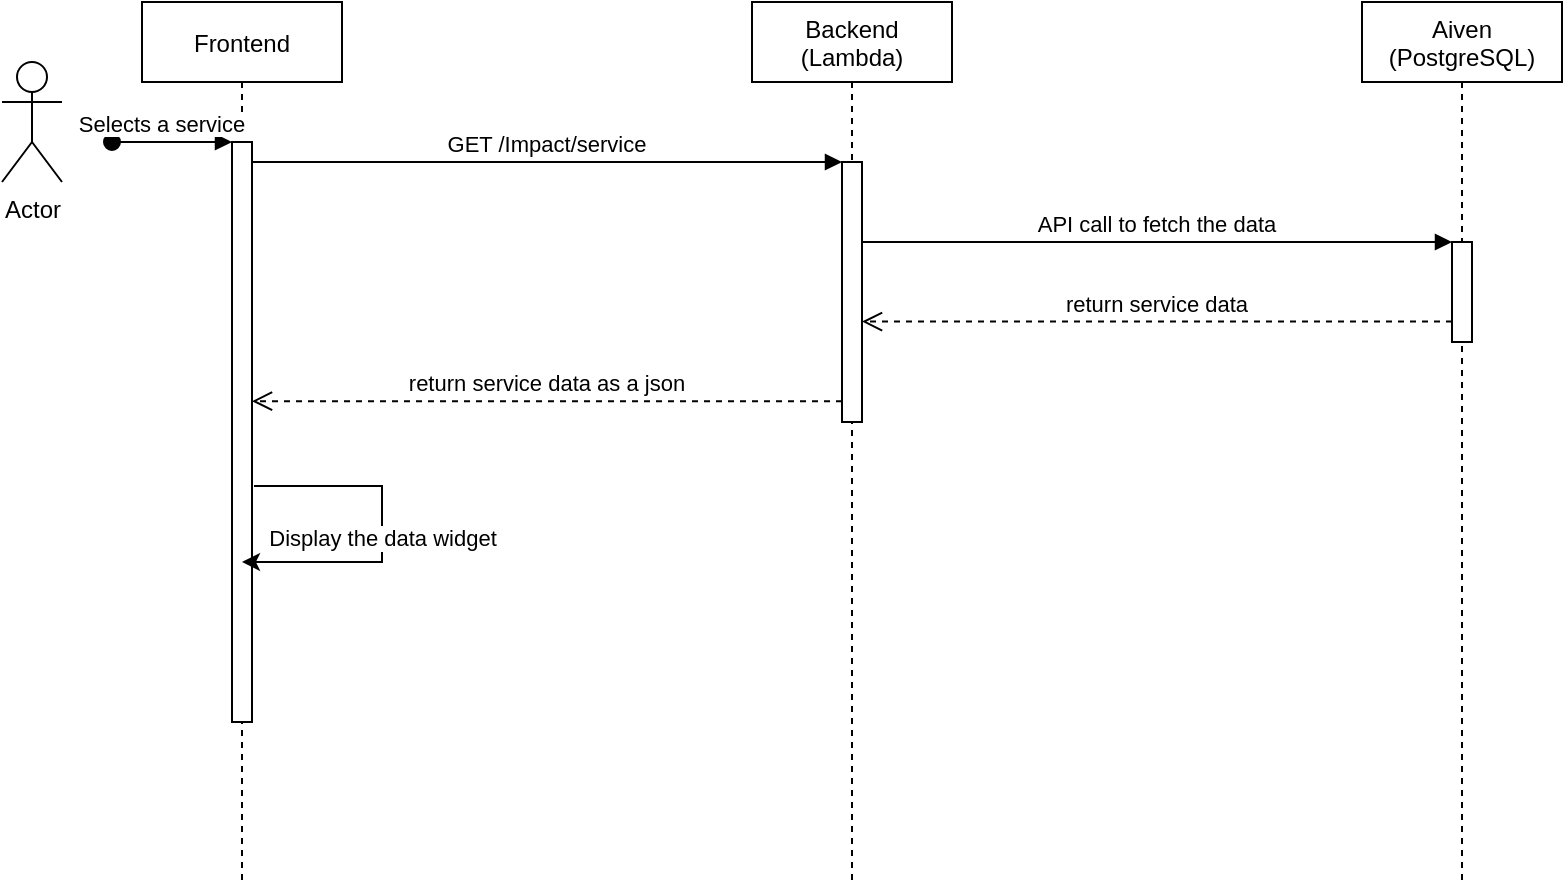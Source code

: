 <mxfile version="15.8.3" type="github">
  <diagram id="kgpKYQtTHZ0yAKxKKP6v" name="Page-1">
    <mxGraphModel dx="988" dy="530" grid="1" gridSize="10" guides="1" tooltips="1" connect="1" arrows="1" fold="1" page="1" pageScale="1" pageWidth="850" pageHeight="1100" math="0" shadow="0">
      <root>
        <mxCell id="0" />
        <mxCell id="1" parent="0" />
        <mxCell id="3nuBFxr9cyL0pnOWT2aG-1" value="Frontend" style="shape=umlLifeline;perimeter=lifelinePerimeter;container=1;collapsible=0;recursiveResize=0;rounded=0;shadow=0;strokeWidth=1;" parent="1" vertex="1">
          <mxGeometry x="120" y="80" width="100" height="440" as="geometry" />
        </mxCell>
        <mxCell id="3nuBFxr9cyL0pnOWT2aG-2" value="" style="points=[];perimeter=orthogonalPerimeter;rounded=0;shadow=0;strokeWidth=1;" parent="3nuBFxr9cyL0pnOWT2aG-1" vertex="1">
          <mxGeometry x="45" y="70" width="10" height="290" as="geometry" />
        </mxCell>
        <mxCell id="3nuBFxr9cyL0pnOWT2aG-3" value="Selects a service" style="verticalAlign=bottom;startArrow=oval;endArrow=block;startSize=8;shadow=0;strokeWidth=1;" parent="3nuBFxr9cyL0pnOWT2aG-1" target="3nuBFxr9cyL0pnOWT2aG-2" edge="1">
          <mxGeometry x="-0.167" relative="1" as="geometry">
            <mxPoint x="-15" y="70" as="sourcePoint" />
            <mxPoint as="offset" />
          </mxGeometry>
        </mxCell>
        <mxCell id="3nuBFxr9cyL0pnOWT2aG-5" value="Backend&#xa;(Lambda)&#xa;" style="shape=umlLifeline;perimeter=lifelinePerimeter;container=1;collapsible=0;recursiveResize=0;rounded=0;shadow=0;strokeWidth=1;verticalAlign=top;" parent="1" vertex="1">
          <mxGeometry x="425" y="80" width="100" height="440" as="geometry" />
        </mxCell>
        <mxCell id="3nuBFxr9cyL0pnOWT2aG-8" value="GET /Impact/service" style="verticalAlign=bottom;endArrow=block;entryX=0;entryY=0;shadow=0;strokeWidth=1;" parent="1" source="3nuBFxr9cyL0pnOWT2aG-2" target="3nuBFxr9cyL0pnOWT2aG-6" edge="1">
          <mxGeometry relative="1" as="geometry">
            <mxPoint x="275" y="160" as="sourcePoint" />
          </mxGeometry>
        </mxCell>
        <mxCell id="bjiNIsq0SNfEpSB21Sv3-1" value="Actor" style="shape=umlActor;verticalLabelPosition=bottom;verticalAlign=top;html=1;outlineConnect=0;" vertex="1" parent="1">
          <mxGeometry x="50" y="110" width="30" height="60" as="geometry" />
        </mxCell>
        <mxCell id="3nuBFxr9cyL0pnOWT2aG-6" value="" style="points=[];perimeter=orthogonalPerimeter;rounded=0;shadow=0;strokeWidth=1;" parent="1" vertex="1">
          <mxGeometry x="470" y="160" width="10" height="130" as="geometry" />
        </mxCell>
        <mxCell id="bjiNIsq0SNfEpSB21Sv3-3" value="API call to fetch the data" style="verticalAlign=bottom;endArrow=block;entryX=0;entryY=0;shadow=0;strokeWidth=1;" edge="1" parent="1">
          <mxGeometry relative="1" as="geometry">
            <mxPoint x="480" y="200.0" as="sourcePoint" />
            <mxPoint x="775" y="200.0" as="targetPoint" />
          </mxGeometry>
        </mxCell>
        <mxCell id="bjiNIsq0SNfEpSB21Sv3-4" value="Aiven&#xa;(PostgreSQL)" style="shape=umlLifeline;perimeter=lifelinePerimeter;container=1;collapsible=0;recursiveResize=0;rounded=0;shadow=0;strokeWidth=1;verticalAlign=top;" vertex="1" parent="1">
          <mxGeometry x="730" y="80" width="100" height="440" as="geometry" />
        </mxCell>
        <mxCell id="bjiNIsq0SNfEpSB21Sv3-5" value="return service data" style="verticalAlign=bottom;endArrow=open;dashed=1;endSize=8;exitX=0;exitY=0.95;shadow=0;strokeWidth=1;" edge="1" parent="bjiNIsq0SNfEpSB21Sv3-4">
          <mxGeometry relative="1" as="geometry">
            <mxPoint x="-250" y="159.76" as="targetPoint" />
            <mxPoint x="45" y="159.76" as="sourcePoint" />
          </mxGeometry>
        </mxCell>
        <mxCell id="bjiNIsq0SNfEpSB21Sv3-6" value="" style="points=[];perimeter=orthogonalPerimeter;rounded=0;shadow=0;strokeWidth=1;" vertex="1" parent="bjiNIsq0SNfEpSB21Sv3-4">
          <mxGeometry x="45" y="120" width="10" height="50" as="geometry" />
        </mxCell>
        <mxCell id="bjiNIsq0SNfEpSB21Sv3-2" value="return service data as a json" style="verticalAlign=bottom;endArrow=open;dashed=1;endSize=8;exitX=0;exitY=0.95;shadow=0;strokeWidth=1;" edge="1" parent="1">
          <mxGeometry relative="1" as="geometry">
            <mxPoint x="175" y="279.58" as="targetPoint" />
            <mxPoint x="470" y="279.58" as="sourcePoint" />
          </mxGeometry>
        </mxCell>
        <mxCell id="bjiNIsq0SNfEpSB21Sv3-10" value="" style="endArrow=classic;html=1;rounded=0;" edge="1" parent="1" target="3nuBFxr9cyL0pnOWT2aG-1">
          <mxGeometry width="50" height="50" relative="1" as="geometry">
            <mxPoint x="176" y="322" as="sourcePoint" />
            <mxPoint x="230" y="400" as="targetPoint" />
            <Array as="points">
              <mxPoint x="240" y="322" />
              <mxPoint x="240" y="360" />
            </Array>
          </mxGeometry>
        </mxCell>
        <mxCell id="bjiNIsq0SNfEpSB21Sv3-11" value="Display the data widget" style="edgeLabel;html=1;align=center;verticalAlign=middle;resizable=0;points=[];" vertex="1" connectable="0" parent="bjiNIsq0SNfEpSB21Sv3-10">
          <mxGeometry x="0.039" relative="1" as="geometry">
            <mxPoint as="offset" />
          </mxGeometry>
        </mxCell>
      </root>
    </mxGraphModel>
  </diagram>
</mxfile>
